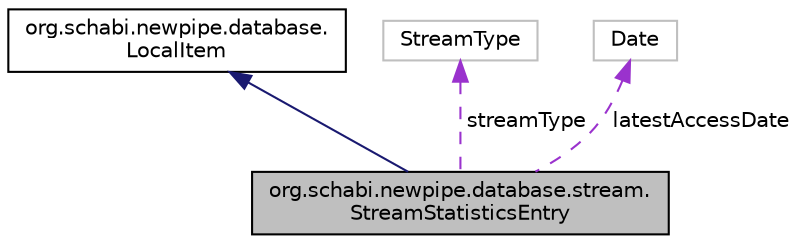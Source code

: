 digraph "org.schabi.newpipe.database.stream.StreamStatisticsEntry"
{
 // LATEX_PDF_SIZE
  edge [fontname="Helvetica",fontsize="10",labelfontname="Helvetica",labelfontsize="10"];
  node [fontname="Helvetica",fontsize="10",shape=record];
  Node2 [label="org.schabi.newpipe.database.stream.\lStreamStatisticsEntry",height=0.2,width=0.4,color="black", fillcolor="grey75", style="filled", fontcolor="black",tooltip=" "];
  Node3 -> Node2 [dir="back",color="midnightblue",fontsize="10",style="solid",fontname="Helvetica"];
  Node3 [label="org.schabi.newpipe.database.\lLocalItem",height=0.2,width=0.4,color="black", fillcolor="white", style="filled",URL="$interfaceorg_1_1schabi_1_1newpipe_1_1database_1_1_local_item.html",tooltip=" "];
  Node4 -> Node2 [dir="back",color="darkorchid3",fontsize="10",style="dashed",label=" streamType" ,fontname="Helvetica"];
  Node4 [label="StreamType",height=0.2,width=0.4,color="grey75", fillcolor="white", style="filled",tooltip=" "];
  Node5 -> Node2 [dir="back",color="darkorchid3",fontsize="10",style="dashed",label=" latestAccessDate" ,fontname="Helvetica"];
  Node5 [label="Date",height=0.2,width=0.4,color="grey75", fillcolor="white", style="filled",tooltip=" "];
}
